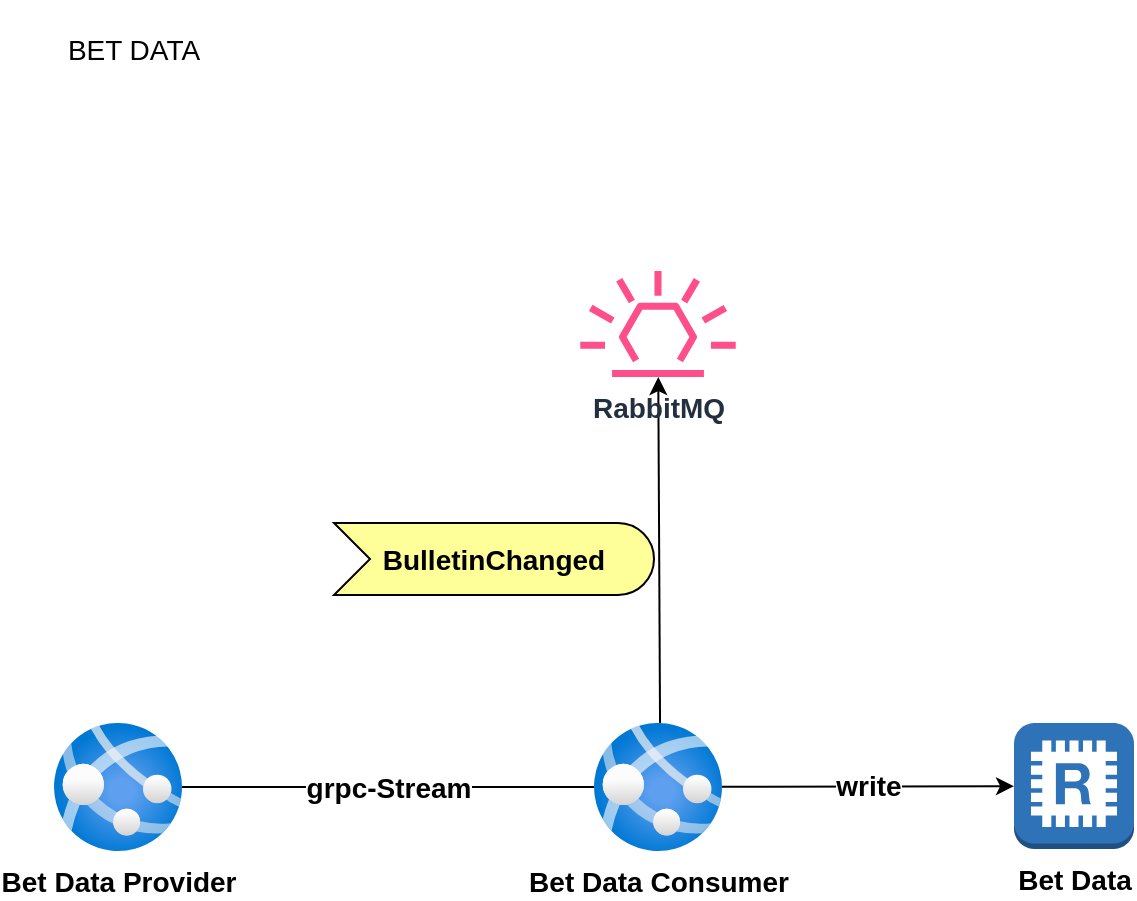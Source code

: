 <mxfile version="16.5.1" type="device"><diagram id="SLnwNy34VvN5z0wCaUUh" name="Page-1"><mxGraphModel dx="1422" dy="865" grid="1" gridSize="10" guides="1" tooltips="1" connect="1" arrows="1" fold="1" page="1" pageScale="1" pageWidth="827" pageHeight="1169" math="0" shadow="0"><root><mxCell id="0"/><mxCell id="1" parent="0"/><mxCell id="zLZfj4WmaXVOt40qgVP--1" value="Bet Data Provider" style="aspect=fixed;html=1;points=[];align=center;image;fontSize=14;image=img/lib/azure2/compute/App_Services.svg;fontStyle=1" vertex="1" parent="1"><mxGeometry x="70" y="381.5" width="64" height="64" as="geometry"/></mxCell><mxCell id="zLZfj4WmaXVOt40qgVP--2" value="Bet Data" style="outlineConnect=0;dashed=0;verticalLabelPosition=bottom;verticalAlign=top;align=center;html=1;shape=mxgraph.aws3.redis;fillColor=#2E73B8;gradientColor=none;fontSize=14;fontStyle=1" vertex="1" parent="1"><mxGeometry x="550" y="381.5" width="60" height="63" as="geometry"/></mxCell><mxCell id="zLZfj4WmaXVOt40qgVP--3" value="write" style="endArrow=classic;html=1;fontSize=14;fontStyle=1" edge="1" parent="1" source="zLZfj4WmaXVOt40qgVP--4" target="zLZfj4WmaXVOt40qgVP--2"><mxGeometry width="50" height="50" relative="1" as="geometry"><mxPoint x="78" y="381.5" as="sourcePoint"/><mxPoint x="128" y="331.5" as="targetPoint"/></mxGeometry></mxCell><mxCell id="zLZfj4WmaXVOt40qgVP--4" value="Bet Data Consumer" style="aspect=fixed;html=1;points=[];align=center;image;fontSize=14;image=img/lib/azure2/compute/App_Services.svg;fontStyle=1" vertex="1" parent="1"><mxGeometry x="340" y="381.5" width="64" height="64" as="geometry"/></mxCell><mxCell id="zLZfj4WmaXVOt40qgVP--5" value="grpc-Stream" style="endArrow=none;html=1;fontSize=14;fontStyle=1" edge="1" parent="1" source="zLZfj4WmaXVOt40qgVP--1" target="zLZfj4WmaXVOt40qgVP--4"><mxGeometry width="50" height="50" relative="1" as="geometry"><mxPoint x="134" y="413.114" as="sourcePoint"/><mxPoint x="268" y="411.5" as="targetPoint"/></mxGeometry></mxCell><mxCell id="zLZfj4WmaXVOt40qgVP--6" value="BulletinChanged" style="html=1;outlineConnect=0;whiteSpace=wrap;fillColor=#ffff99;shape=mxgraph.archimate3.event;fontStyle=1;fontSize=14;" vertex="1" parent="1"><mxGeometry x="210" y="281.5" width="160" height="36" as="geometry"/></mxCell><mxCell id="zLZfj4WmaXVOt40qgVP--7" value="" style="endArrow=classic;html=1;exitX=0.516;exitY=0;exitDx=0;exitDy=0;exitPerimeter=0;fontSize=14;" edge="1" parent="1" source="zLZfj4WmaXVOt40qgVP--4" target="zLZfj4WmaXVOt40qgVP--9"><mxGeometry width="50" height="50" relative="1" as="geometry"><mxPoint x="268" y="401.5" as="sourcePoint"/><mxPoint x="298" y="371.5" as="targetPoint"/></mxGeometry></mxCell><mxCell id="zLZfj4WmaXVOt40qgVP--9" value="RabbitMQ" style="sketch=0;outlineConnect=0;fontColor=#232F3E;gradientColor=none;fillColor=#FF4F8B;strokeColor=none;dashed=0;verticalLabelPosition=bottom;verticalAlign=top;align=center;html=1;fontSize=14;fontStyle=1;aspect=fixed;pointerEvents=1;shape=mxgraph.aws4.eventbridge_default_event_bus_resource;" vertex="1" parent="1"><mxGeometry x="333" y="155.5" width="78" height="53" as="geometry"/></mxCell><mxCell id="zLZfj4WmaXVOt40qgVP--14" value="BET DATA" style="text;html=1;strokeColor=none;fillColor=none;align=center;verticalAlign=middle;whiteSpace=wrap;rounded=0;fontSize=14;labelBackgroundColor=default;" vertex="1" parent="1"><mxGeometry x="50" y="20" width="120" height="50" as="geometry"/></mxCell></root></mxGraphModel></diagram></mxfile>
